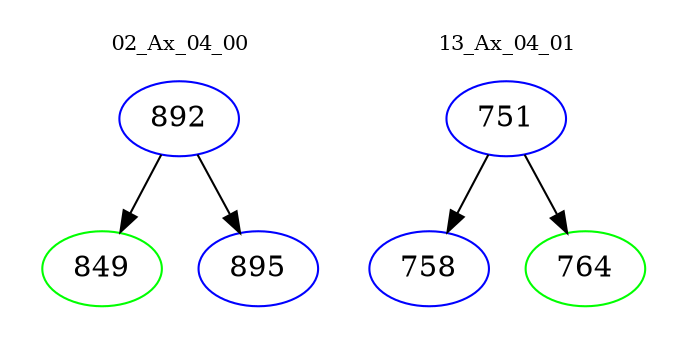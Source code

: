 digraph{
subgraph cluster_0 {
color = white
label = "02_Ax_04_00";
fontsize=10;
T0_892 [label="892", color="blue"]
T0_892 -> T0_849 [color="black"]
T0_849 [label="849", color="green"]
T0_892 -> T0_895 [color="black"]
T0_895 [label="895", color="blue"]
}
subgraph cluster_1 {
color = white
label = "13_Ax_04_01";
fontsize=10;
T1_751 [label="751", color="blue"]
T1_751 -> T1_758 [color="black"]
T1_758 [label="758", color="blue"]
T1_751 -> T1_764 [color="black"]
T1_764 [label="764", color="green"]
}
}

